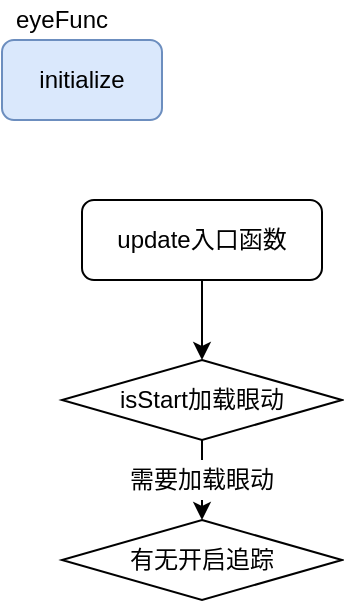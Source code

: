 <mxfile version="14.9.0" type="github">
  <diagram id="bpiBy5JlJ65iy-qLjhrY" name="Page-1">
    <mxGraphModel dx="611" dy="553" grid="1" gridSize="10" guides="1" tooltips="1" connect="1" arrows="1" fold="1" page="1" pageScale="1" pageWidth="827" pageHeight="1169" math="0" shadow="0">
      <root>
        <mxCell id="0" />
        <mxCell id="1" parent="0" />
        <mxCell id="W4srtE4isIsqnUP0LCov-1" value="eyeFunc" style="text;html=1;strokeColor=none;fillColor=none;align=center;verticalAlign=middle;whiteSpace=wrap;rounded=0;" vertex="1" parent="1">
          <mxGeometry y="20" width="60" height="20" as="geometry" />
        </mxCell>
        <mxCell id="W4srtE4isIsqnUP0LCov-8" value="initialize" style="rounded=1;whiteSpace=wrap;html=1;fillColor=#dae8fc;strokeColor=#6c8ebf;" vertex="1" parent="1">
          <mxGeometry y="40" width="80" height="40" as="geometry" />
        </mxCell>
        <mxCell id="W4srtE4isIsqnUP0LCov-15" style="edgeStyle=orthogonalEdgeStyle;rounded=0;orthogonalLoop=1;jettySize=auto;html=1;exitX=0.5;exitY=1;exitDx=0;exitDy=0;entryX=0.5;entryY=0;entryDx=0;entryDy=0;" edge="1" parent="1" source="W4srtE4isIsqnUP0LCov-13" target="W4srtE4isIsqnUP0LCov-14">
          <mxGeometry relative="1" as="geometry" />
        </mxCell>
        <mxCell id="W4srtE4isIsqnUP0LCov-13" value="update入口函数" style="rounded=1;whiteSpace=wrap;html=1;" vertex="1" parent="1">
          <mxGeometry x="40" y="120" width="120" height="40" as="geometry" />
        </mxCell>
        <mxCell id="W4srtE4isIsqnUP0LCov-17" style="edgeStyle=orthogonalEdgeStyle;rounded=0;orthogonalLoop=1;jettySize=auto;html=1;exitX=0.5;exitY=1;exitDx=0;exitDy=0;entryX=0.5;entryY=0;entryDx=0;entryDy=0;startArrow=none;" edge="1" parent="1" source="W4srtE4isIsqnUP0LCov-18" target="W4srtE4isIsqnUP0LCov-16">
          <mxGeometry relative="1" as="geometry" />
        </mxCell>
        <mxCell id="W4srtE4isIsqnUP0LCov-14" value="isStart加载眼动" style="rhombus;whiteSpace=wrap;html=1;" vertex="1" parent="1">
          <mxGeometry x="30" y="200" width="140" height="40" as="geometry" />
        </mxCell>
        <mxCell id="W4srtE4isIsqnUP0LCov-16" value="有无开启追踪" style="rhombus;whiteSpace=wrap;html=1;" vertex="1" parent="1">
          <mxGeometry x="30" y="280" width="140" height="40" as="geometry" />
        </mxCell>
        <mxCell id="W4srtE4isIsqnUP0LCov-18" value="需要加载眼动" style="text;html=1;strokeColor=none;fillColor=none;align=center;verticalAlign=middle;whiteSpace=wrap;rounded=0;" vertex="1" parent="1">
          <mxGeometry x="45" y="250" width="110" height="20" as="geometry" />
        </mxCell>
        <mxCell id="W4srtE4isIsqnUP0LCov-19" value="" style="edgeStyle=orthogonalEdgeStyle;rounded=0;orthogonalLoop=1;jettySize=auto;html=1;exitX=0.5;exitY=1;exitDx=0;exitDy=0;entryX=0.5;entryY=0;entryDx=0;entryDy=0;endArrow=none;" edge="1" parent="1" source="W4srtE4isIsqnUP0LCov-14" target="W4srtE4isIsqnUP0LCov-18">
          <mxGeometry relative="1" as="geometry">
            <mxPoint x="100" y="240" as="sourcePoint" />
            <mxPoint x="100" y="280" as="targetPoint" />
          </mxGeometry>
        </mxCell>
      </root>
    </mxGraphModel>
  </diagram>
</mxfile>
